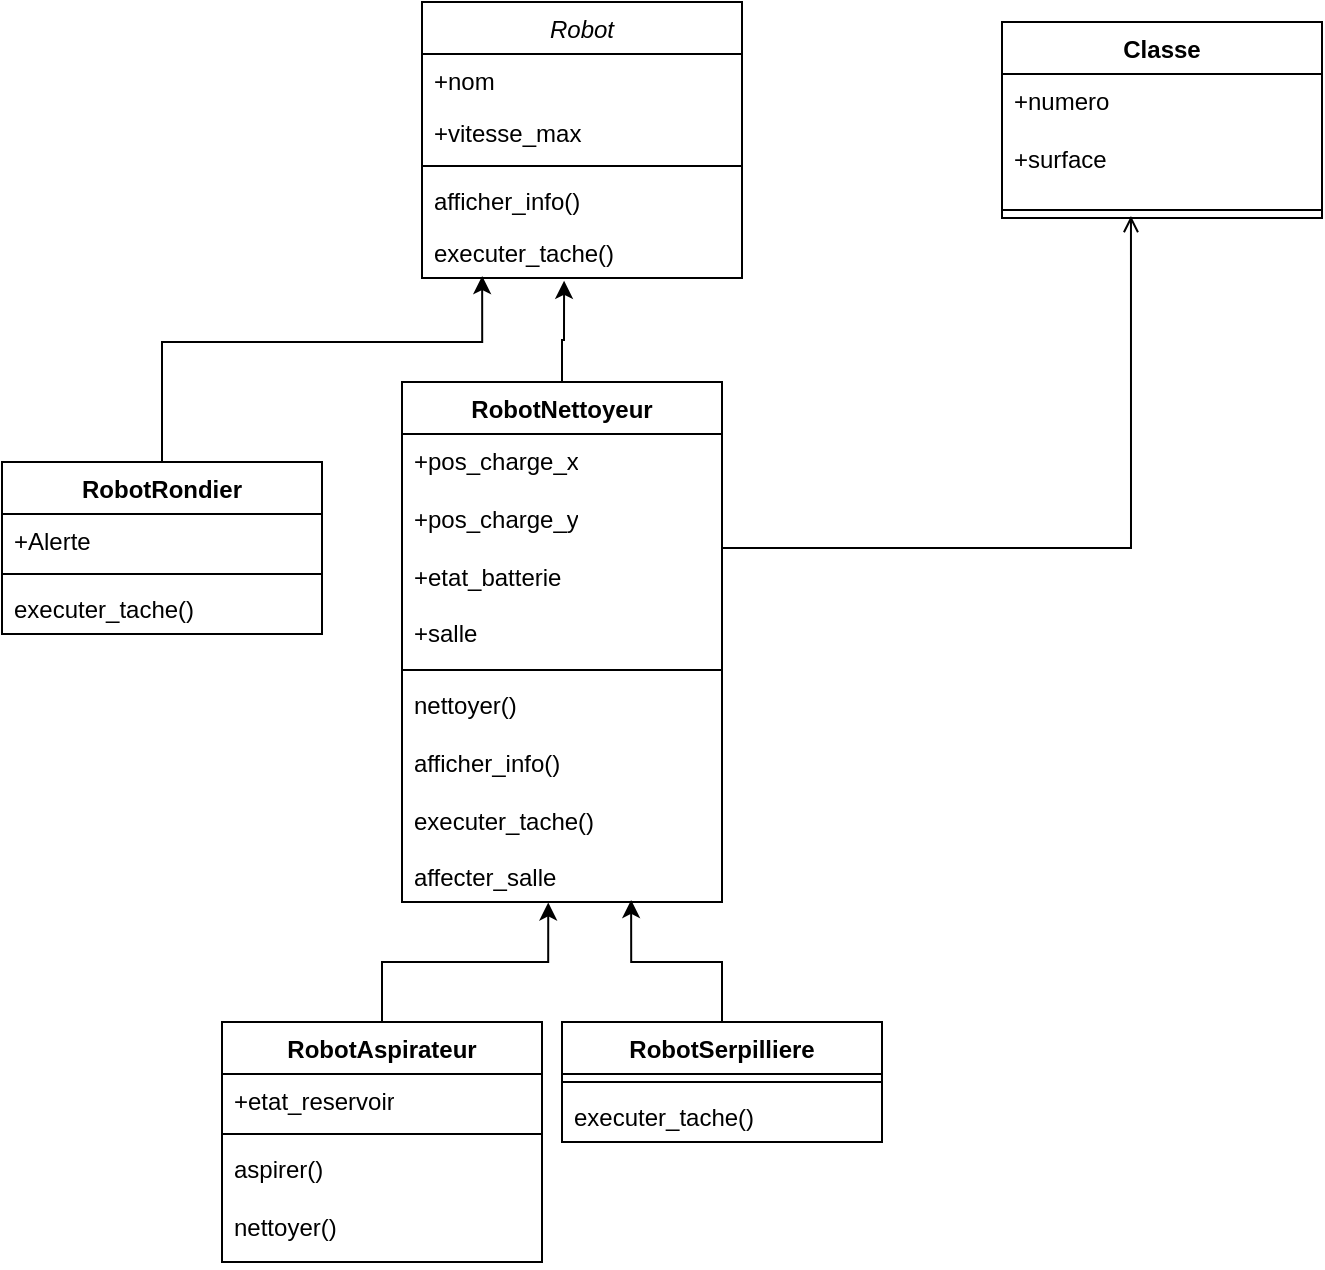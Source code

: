 <mxfile version="21.7.5" type="device">
  <diagram id="C5RBs43oDa-KdzZeNtuy" name="Page-1">
    <mxGraphModel dx="868" dy="656" grid="1" gridSize="10" guides="1" tooltips="1" connect="1" arrows="1" fold="1" page="1" pageScale="1" pageWidth="827" pageHeight="1169" math="0" shadow="0">
      <root>
        <mxCell id="WIyWlLk6GJQsqaUBKTNV-0" />
        <mxCell id="WIyWlLk6GJQsqaUBKTNV-1" parent="WIyWlLk6GJQsqaUBKTNV-0" />
        <mxCell id="zkfFHV4jXpPFQw0GAbJ--0" value="Robot" style="swimlane;fontStyle=2;align=center;verticalAlign=top;childLayout=stackLayout;horizontal=1;startSize=26;horizontalStack=0;resizeParent=1;resizeLast=0;collapsible=1;marginBottom=0;rounded=0;shadow=0;strokeWidth=1;" parent="WIyWlLk6GJQsqaUBKTNV-1" vertex="1">
          <mxGeometry x="220" y="90" width="160" height="138" as="geometry">
            <mxRectangle x="220" y="120" width="160" height="26" as="alternateBounds" />
          </mxGeometry>
        </mxCell>
        <mxCell id="zkfFHV4jXpPFQw0GAbJ--1" value="+nom" style="text;align=left;verticalAlign=top;spacingLeft=4;spacingRight=4;overflow=hidden;rotatable=0;points=[[0,0.5],[1,0.5]];portConstraint=eastwest;" parent="zkfFHV4jXpPFQw0GAbJ--0" vertex="1">
          <mxGeometry y="26" width="160" height="26" as="geometry" />
        </mxCell>
        <mxCell id="zkfFHV4jXpPFQw0GAbJ--2" value="+vitesse_max" style="text;align=left;verticalAlign=top;spacingLeft=4;spacingRight=4;overflow=hidden;rotatable=0;points=[[0,0.5],[1,0.5]];portConstraint=eastwest;rounded=0;shadow=0;html=0;" parent="zkfFHV4jXpPFQw0GAbJ--0" vertex="1">
          <mxGeometry y="52" width="160" height="26" as="geometry" />
        </mxCell>
        <mxCell id="zkfFHV4jXpPFQw0GAbJ--4" value="" style="line;html=1;strokeWidth=1;align=left;verticalAlign=middle;spacingTop=-1;spacingLeft=3;spacingRight=3;rotatable=0;labelPosition=right;points=[];portConstraint=eastwest;" parent="zkfFHV4jXpPFQw0GAbJ--0" vertex="1">
          <mxGeometry y="78" width="160" height="8" as="geometry" />
        </mxCell>
        <mxCell id="zkfFHV4jXpPFQw0GAbJ--5" value="afficher_info()" style="text;align=left;verticalAlign=top;spacingLeft=4;spacingRight=4;overflow=hidden;rotatable=0;points=[[0,0.5],[1,0.5]];portConstraint=eastwest;" parent="zkfFHV4jXpPFQw0GAbJ--0" vertex="1">
          <mxGeometry y="86" width="160" height="26" as="geometry" />
        </mxCell>
        <mxCell id="y-KurBDD7s39BQZAJXX9-0" value="executer_tache()" style="text;align=left;verticalAlign=top;spacingLeft=4;spacingRight=4;overflow=hidden;rotatable=0;points=[[0,0.5],[1,0.5]];portConstraint=eastwest;" parent="zkfFHV4jXpPFQw0GAbJ--0" vertex="1">
          <mxGeometry y="112" width="160" height="26" as="geometry" />
        </mxCell>
        <mxCell id="y-KurBDD7s39BQZAJXX9-17" style="edgeStyle=orthogonalEdgeStyle;rounded=0;orthogonalLoop=1;jettySize=auto;html=1;exitX=0.5;exitY=0;exitDx=0;exitDy=0;entryX=0.457;entryY=1.002;entryDx=0;entryDy=0;entryPerimeter=0;" parent="WIyWlLk6GJQsqaUBKTNV-1" source="y-KurBDD7s39BQZAJXX9-7" target="y-KurBDD7s39BQZAJXX9-14" edge="1">
          <mxGeometry relative="1" as="geometry" />
        </mxCell>
        <mxCell id="y-KurBDD7s39BQZAJXX9-7" value="RobotAspirateur" style="swimlane;fontStyle=1;align=center;verticalAlign=top;childLayout=stackLayout;horizontal=1;startSize=26;horizontalStack=0;resizeParent=1;resizeParentMax=0;resizeLast=0;collapsible=1;marginBottom=0;whiteSpace=wrap;html=1;" parent="WIyWlLk6GJQsqaUBKTNV-1" vertex="1">
          <mxGeometry x="120" y="600" width="160" height="120" as="geometry" />
        </mxCell>
        <mxCell id="y-KurBDD7s39BQZAJXX9-8" value="+etat_reservoir" style="text;strokeColor=none;fillColor=none;align=left;verticalAlign=top;spacingLeft=4;spacingRight=4;overflow=hidden;rotatable=0;points=[[0,0.5],[1,0.5]];portConstraint=eastwest;whiteSpace=wrap;html=1;" parent="y-KurBDD7s39BQZAJXX9-7" vertex="1">
          <mxGeometry y="26" width="160" height="26" as="geometry" />
        </mxCell>
        <mxCell id="y-KurBDD7s39BQZAJXX9-9" value="" style="line;strokeWidth=1;fillColor=none;align=left;verticalAlign=middle;spacingTop=-1;spacingLeft=3;spacingRight=3;rotatable=0;labelPosition=right;points=[];portConstraint=eastwest;strokeColor=inherit;" parent="y-KurBDD7s39BQZAJXX9-7" vertex="1">
          <mxGeometry y="52" width="160" height="8" as="geometry" />
        </mxCell>
        <mxCell id="y-KurBDD7s39BQZAJXX9-10" value="aspirer()&lt;br&gt;&lt;br&gt;nettoyer()" style="text;strokeColor=none;fillColor=none;align=left;verticalAlign=top;spacingLeft=4;spacingRight=4;overflow=hidden;rotatable=0;points=[[0,0.5],[1,0.5]];portConstraint=eastwest;whiteSpace=wrap;html=1;" parent="y-KurBDD7s39BQZAJXX9-7" vertex="1">
          <mxGeometry y="60" width="160" height="60" as="geometry" />
        </mxCell>
        <mxCell id="y-KurBDD7s39BQZAJXX9-15" style="edgeStyle=orthogonalEdgeStyle;rounded=0;orthogonalLoop=1;jettySize=auto;html=1;exitX=0.5;exitY=0;exitDx=0;exitDy=0;entryX=0.444;entryY=1.053;entryDx=0;entryDy=0;entryPerimeter=0;" parent="WIyWlLk6GJQsqaUBKTNV-1" source="y-KurBDD7s39BQZAJXX9-11" target="y-KurBDD7s39BQZAJXX9-0" edge="1">
          <mxGeometry relative="1" as="geometry">
            <Array as="points">
              <mxPoint x="290" y="259" />
            </Array>
          </mxGeometry>
        </mxCell>
        <mxCell id="y-KurBDD7s39BQZAJXX9-11" value="RobotNettoyeur" style="swimlane;fontStyle=1;align=center;verticalAlign=top;childLayout=stackLayout;horizontal=1;startSize=26;horizontalStack=0;resizeParent=1;resizeParentMax=0;resizeLast=0;collapsible=1;marginBottom=0;whiteSpace=wrap;html=1;" parent="WIyWlLk6GJQsqaUBKTNV-1" vertex="1">
          <mxGeometry x="210" y="280" width="160" height="260" as="geometry" />
        </mxCell>
        <mxCell id="y-KurBDD7s39BQZAJXX9-12" value="+pos_charge_x&lt;br&gt;&lt;br&gt;+pos_charge_y&lt;br&gt;&lt;br&gt;+etat_batterie&lt;br&gt;&lt;br&gt;+salle" style="text;strokeColor=none;fillColor=none;align=left;verticalAlign=top;spacingLeft=4;spacingRight=4;overflow=hidden;rotatable=0;points=[[0,0.5],[1,0.5]];portConstraint=eastwest;whiteSpace=wrap;html=1;" parent="y-KurBDD7s39BQZAJXX9-11" vertex="1">
          <mxGeometry y="26" width="160" height="114" as="geometry" />
        </mxCell>
        <mxCell id="y-KurBDD7s39BQZAJXX9-13" value="" style="line;strokeWidth=1;fillColor=none;align=left;verticalAlign=middle;spacingTop=-1;spacingLeft=3;spacingRight=3;rotatable=0;labelPosition=right;points=[];portConstraint=eastwest;strokeColor=inherit;" parent="y-KurBDD7s39BQZAJXX9-11" vertex="1">
          <mxGeometry y="140" width="160" height="8" as="geometry" />
        </mxCell>
        <mxCell id="y-KurBDD7s39BQZAJXX9-14" value="nettoyer()&lt;br&gt;&lt;br&gt;afficher_info()&lt;br&gt;&lt;br&gt;executer_tache()&lt;br&gt;&lt;br&gt;affecter_salle" style="text;strokeColor=none;fillColor=none;align=left;verticalAlign=top;spacingLeft=4;spacingRight=4;overflow=hidden;rotatable=0;points=[[0,0.5],[1,0.5]];portConstraint=eastwest;whiteSpace=wrap;html=1;" parent="y-KurBDD7s39BQZAJXX9-11" vertex="1">
          <mxGeometry y="148" width="160" height="112" as="geometry" />
        </mxCell>
        <mxCell id="4d0qeT2SyW9KBMmIoFh_-0" value="Classe" style="swimlane;fontStyle=1;align=center;verticalAlign=top;childLayout=stackLayout;horizontal=1;startSize=26;horizontalStack=0;resizeParent=1;resizeParentMax=0;resizeLast=0;collapsible=1;marginBottom=0;whiteSpace=wrap;html=1;" vertex="1" parent="WIyWlLk6GJQsqaUBKTNV-1">
          <mxGeometry x="510" y="100" width="160" height="98" as="geometry" />
        </mxCell>
        <mxCell id="4d0qeT2SyW9KBMmIoFh_-1" value="+numero&lt;br&gt;&lt;br&gt;+surface" style="text;strokeColor=none;fillColor=none;align=left;verticalAlign=top;spacingLeft=4;spacingRight=4;overflow=hidden;rotatable=0;points=[[0,0.5],[1,0.5]];portConstraint=eastwest;whiteSpace=wrap;html=1;" vertex="1" parent="4d0qeT2SyW9KBMmIoFh_-0">
          <mxGeometry y="26" width="160" height="64" as="geometry" />
        </mxCell>
        <mxCell id="4d0qeT2SyW9KBMmIoFh_-2" value="" style="line;strokeWidth=1;fillColor=none;align=left;verticalAlign=middle;spacingTop=-1;spacingLeft=3;spacingRight=3;rotatable=0;labelPosition=right;points=[];portConstraint=eastwest;strokeColor=inherit;" vertex="1" parent="4d0qeT2SyW9KBMmIoFh_-0">
          <mxGeometry y="90" width="160" height="8" as="geometry" />
        </mxCell>
        <mxCell id="4d0qeT2SyW9KBMmIoFh_-8" style="edgeStyle=orthogonalEdgeStyle;rounded=0;orthogonalLoop=1;jettySize=auto;html=1;exitX=0.5;exitY=0;exitDx=0;exitDy=0;entryX=0.188;entryY=0.962;entryDx=0;entryDy=0;entryPerimeter=0;" edge="1" parent="WIyWlLk6GJQsqaUBKTNV-1" source="4d0qeT2SyW9KBMmIoFh_-4" target="y-KurBDD7s39BQZAJXX9-0">
          <mxGeometry relative="1" as="geometry">
            <Array as="points">
              <mxPoint x="90" y="260" />
              <mxPoint x="250" y="260" />
            </Array>
          </mxGeometry>
        </mxCell>
        <mxCell id="4d0qeT2SyW9KBMmIoFh_-4" value="RobotRondier" style="swimlane;fontStyle=1;align=center;verticalAlign=top;childLayout=stackLayout;horizontal=1;startSize=26;horizontalStack=0;resizeParent=1;resizeParentMax=0;resizeLast=0;collapsible=1;marginBottom=0;whiteSpace=wrap;html=1;" vertex="1" parent="WIyWlLk6GJQsqaUBKTNV-1">
          <mxGeometry x="10" y="320" width="160" height="86" as="geometry" />
        </mxCell>
        <mxCell id="4d0qeT2SyW9KBMmIoFh_-5" value="+Alerte" style="text;strokeColor=none;fillColor=none;align=left;verticalAlign=top;spacingLeft=4;spacingRight=4;overflow=hidden;rotatable=0;points=[[0,0.5],[1,0.5]];portConstraint=eastwest;whiteSpace=wrap;html=1;" vertex="1" parent="4d0qeT2SyW9KBMmIoFh_-4">
          <mxGeometry y="26" width="160" height="26" as="geometry" />
        </mxCell>
        <mxCell id="4d0qeT2SyW9KBMmIoFh_-6" value="" style="line;strokeWidth=1;fillColor=none;align=left;verticalAlign=middle;spacingTop=-1;spacingLeft=3;spacingRight=3;rotatable=0;labelPosition=right;points=[];portConstraint=eastwest;strokeColor=inherit;" vertex="1" parent="4d0qeT2SyW9KBMmIoFh_-4">
          <mxGeometry y="52" width="160" height="8" as="geometry" />
        </mxCell>
        <mxCell id="4d0qeT2SyW9KBMmIoFh_-7" value="executer_tache()" style="text;strokeColor=none;fillColor=none;align=left;verticalAlign=top;spacingLeft=4;spacingRight=4;overflow=hidden;rotatable=0;points=[[0,0.5],[1,0.5]];portConstraint=eastwest;whiteSpace=wrap;html=1;" vertex="1" parent="4d0qeT2SyW9KBMmIoFh_-4">
          <mxGeometry y="60" width="160" height="26" as="geometry" />
        </mxCell>
        <mxCell id="4d0qeT2SyW9KBMmIoFh_-14" style="edgeStyle=orthogonalEdgeStyle;rounded=0;orthogonalLoop=1;jettySize=auto;html=1;exitX=0.5;exitY=0;exitDx=0;exitDy=0;entryX=0.716;entryY=0.991;entryDx=0;entryDy=0;entryPerimeter=0;" edge="1" parent="WIyWlLk6GJQsqaUBKTNV-1" source="4d0qeT2SyW9KBMmIoFh_-9" target="y-KurBDD7s39BQZAJXX9-14">
          <mxGeometry relative="1" as="geometry">
            <mxPoint x="330" y="620" as="targetPoint" />
          </mxGeometry>
        </mxCell>
        <mxCell id="4d0qeT2SyW9KBMmIoFh_-9" value="RobotSerpilliere" style="swimlane;fontStyle=1;align=center;verticalAlign=top;childLayout=stackLayout;horizontal=1;startSize=26;horizontalStack=0;resizeParent=1;resizeParentMax=0;resizeLast=0;collapsible=1;marginBottom=0;whiteSpace=wrap;html=1;" vertex="1" parent="WIyWlLk6GJQsqaUBKTNV-1">
          <mxGeometry x="290" y="600" width="160" height="60" as="geometry" />
        </mxCell>
        <mxCell id="4d0qeT2SyW9KBMmIoFh_-11" value="" style="line;strokeWidth=1;fillColor=none;align=left;verticalAlign=middle;spacingTop=-1;spacingLeft=3;spacingRight=3;rotatable=0;labelPosition=right;points=[];portConstraint=eastwest;strokeColor=inherit;" vertex="1" parent="4d0qeT2SyW9KBMmIoFh_-9">
          <mxGeometry y="26" width="160" height="8" as="geometry" />
        </mxCell>
        <mxCell id="4d0qeT2SyW9KBMmIoFh_-12" value="executer_tache()" style="text;strokeColor=none;fillColor=none;align=left;verticalAlign=top;spacingLeft=4;spacingRight=4;overflow=hidden;rotatable=0;points=[[0,0.5],[1,0.5]];portConstraint=eastwest;whiteSpace=wrap;html=1;" vertex="1" parent="4d0qeT2SyW9KBMmIoFh_-9">
          <mxGeometry y="34" width="160" height="26" as="geometry" />
        </mxCell>
        <mxCell id="4d0qeT2SyW9KBMmIoFh_-15" style="edgeStyle=orthogonalEdgeStyle;rounded=0;orthogonalLoop=1;jettySize=auto;html=1;exitX=1;exitY=0.5;exitDx=0;exitDy=0;entryX=0.403;entryY=0.875;entryDx=0;entryDy=0;entryPerimeter=0;endArrow=open;endFill=0;" edge="1" parent="WIyWlLk6GJQsqaUBKTNV-1" source="y-KurBDD7s39BQZAJXX9-12" target="4d0qeT2SyW9KBMmIoFh_-2">
          <mxGeometry relative="1" as="geometry" />
        </mxCell>
      </root>
    </mxGraphModel>
  </diagram>
</mxfile>
